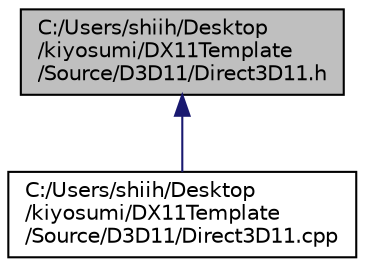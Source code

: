 digraph "C:/Users/shiih/Desktop/kiyosumi/DX11Template/Source/D3D11/Direct3D11.h"
{
 // LATEX_PDF_SIZE
  edge [fontname="Helvetica",fontsize="10",labelfontname="Helvetica",labelfontsize="10"];
  node [fontname="Helvetica",fontsize="10",shape=record];
  Node1 [label="C:/Users/shiih/Desktop\l/kiyosumi/DX11Template\l/Source/D3D11/Direct3D11.h",height=0.2,width=0.4,color="black", fillcolor="grey75", style="filled", fontcolor="black",tooltip="Direct3D11周りを整理する"];
  Node1 -> Node2 [dir="back",color="midnightblue",fontsize="10",style="solid",fontname="Helvetica"];
  Node2 [label="C:/Users/shiih/Desktop\l/kiyosumi/DX11Template\l/Source/D3D11/Direct3D11.cpp",height=0.2,width=0.4,color="black", fillcolor="white", style="filled",URL="$_direct3_d11_8cpp.html",tooltip="Direct3D11周りを整理する"];
}
